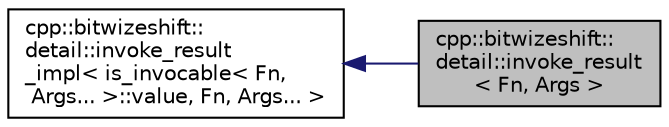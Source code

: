 digraph "cpp::bitwizeshift::detail::invoke_result&lt; Fn, Args &gt;"
{
  edge [fontname="Helvetica",fontsize="10",labelfontname="Helvetica",labelfontsize="10"];
  node [fontname="Helvetica",fontsize="10",shape=record];
  rankdir="LR";
  Node2 [label="cpp::bitwizeshift::\ldetail::invoke_result\l\< Fn, Args \>",height=0.2,width=0.4,color="black", fillcolor="grey75", style="filled", fontcolor="black"];
  Node3 -> Node2 [dir="back",color="midnightblue",fontsize="10",style="solid",fontname="Helvetica"];
  Node3 [label="cpp::bitwizeshift::\ldetail::invoke_result\l_impl\< is_invocable\< Fn,\l Args... \>::value, Fn, Args... \>",height=0.2,width=0.4,color="black", fillcolor="white", style="filled",URL="$d2/d88/structcpp_1_1bitwizeshift_1_1detail_1_1invoke__result__impl.html"];
}
